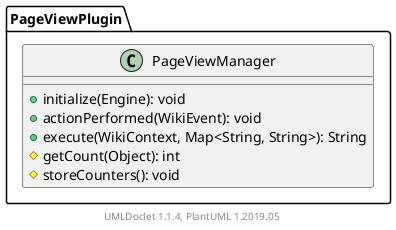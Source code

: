 @startuml

    class PageViewPlugin.PageViewManager [[PageViewPlugin.PageViewManager.html]] {
        +initialize(Engine): void
        +actionPerformed(WikiEvent): void
        +execute(WikiContext, Map<String, String>): String
        #getCount(Object): int
        #storeCounters(): void
    }


    center footer UMLDoclet 1.1.4, PlantUML 1.2019.05
@enduml
